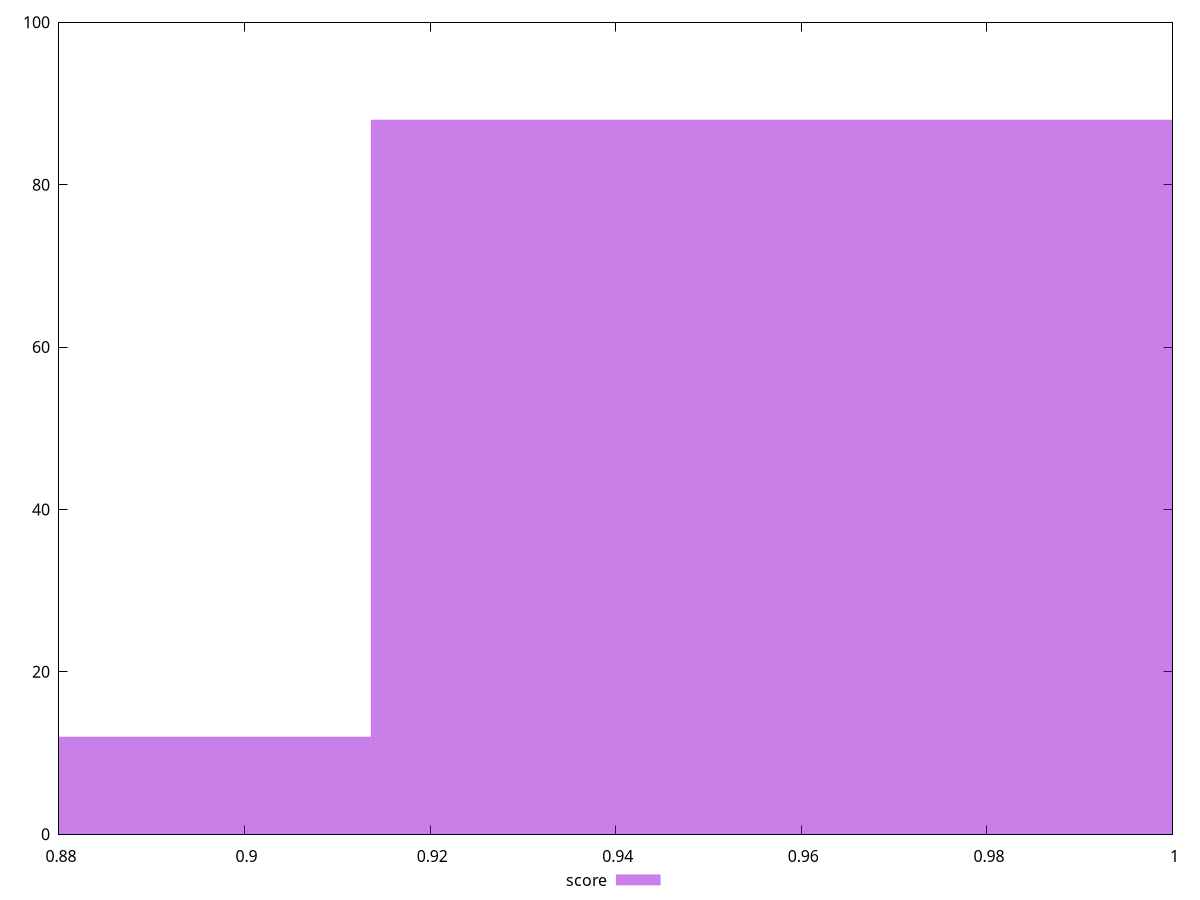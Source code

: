 reset

$score <<EOF
0.9571122017376852 88
0.8701020015797138 12
EOF

set key outside below
set boxwidth 0.08701020015797138
set xrange [0.88:1]
set yrange [0:100]
set trange [0:100]
set style fill transparent solid 0.5 noborder
set terminal svg size 640, 490 enhanced background rgb 'white'
set output "report_00019_2021-02-10T18-14-37.922Z//unminified-css/samples/pages+cached/score/histogram.svg"

plot $score title "score" with boxes

reset
